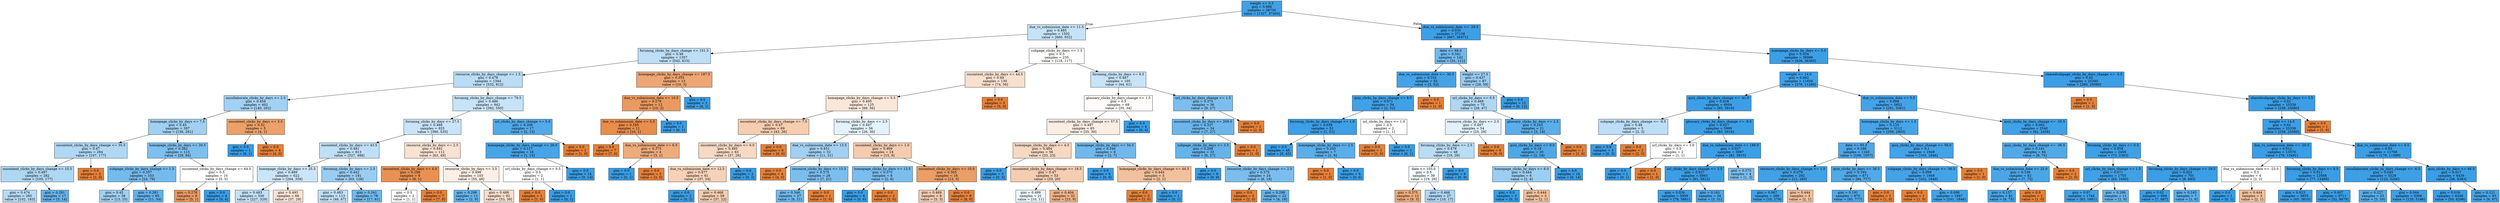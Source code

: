 digraph Tree {
node [shape=box, style="filled", color="black"] ;
0 [label="weight <= 0.5\ngini = 0.066\nsamples = 38730\nvalue = [1327, 37403]", fillcolor="#399de5f6"] ;
1 [label="due_vs_submission_date <= 11.5\ngini = 0.485\nsamples = 1592\nvalue = [660, 932]", fillcolor="#399de54a"] ;
0 -> 1 [labeldistance=2.5, labelangle=45, headlabel="True"] ;
2 [label="forumng_clicks_by_days_change <= 151.5\ngini = 0.48\nsamples = 1357\nvalue = [542, 815]", fillcolor="#399de555"] ;
1 -> 2 ;
3 [label="resource_clicks_by_days_change <= 1.5\ngini = 0.478\nsamples = 1344\nvalue = [532, 812]", fillcolor="#399de558"] ;
2 -> 3 ;
4 [label="oucollaborate_clicks_by_days <= 2.5\ngini = 0.454\nsamples = 402\nvalue = [140, 262]", fillcolor="#399de577"] ;
3 -> 4 ;
5 [label="homepage_clicks_by_days <= 7.5\ngini = 0.45\nsamples = 397\nvalue = [136, 261]", fillcolor="#399de57a"] ;
4 -> 5 ;
6 [label="oucontent_clicks_by_days_change <= 35.5\ngini = 0.47\nsamples = 284\nvalue = [107, 177]", fillcolor="#399de565"] ;
5 -> 6 ;
7 [label="oucontent_clicks_by_days_change <= 15.5\ngini = 0.467\nsamples = 282\nvalue = [105, 177]", fillcolor="#399de568"] ;
6 -> 7 ;
8 [label="gini = 0.474\nsamples = 265\nvalue = [102, 163]", fillcolor="#399de55f"] ;
7 -> 8 ;
9 [label="gini = 0.291\nsamples = 17\nvalue = [3, 14]", fillcolor="#399de5c8"] ;
7 -> 9 ;
10 [label="gini = 0.0\nsamples = 2\nvalue = [2, 0]", fillcolor="#e58139ff"] ;
6 -> 10 ;
11 [label="homepage_clicks_by_days <= 29.5\ngini = 0.382\nsamples = 113\nvalue = [29, 84]", fillcolor="#399de5a7"] ;
5 -> 11 ;
12 [label="subpage_clicks_by_days_change <= 1.5\ngini = 0.357\nsamples = 103\nvalue = [24, 79]", fillcolor="#399de5b2"] ;
11 -> 12 ;
13 [label="gini = 0.45\nsamples = 38\nvalue = [13, 25]", fillcolor="#399de57a"] ;
12 -> 13 ;
14 [label="gini = 0.281\nsamples = 65\nvalue = [11, 54]", fillcolor="#399de5cb"] ;
12 -> 14 ;
15 [label="oucontent_clicks_by_days_change <= 64.0\ngini = 0.5\nsamples = 10\nvalue = [5, 5]", fillcolor="#e5813900"] ;
11 -> 15 ;
16 [label="gini = 0.278\nsamples = 6\nvalue = [5, 1]", fillcolor="#e58139cc"] ;
15 -> 16 ;
17 [label="gini = 0.0\nsamples = 4\nvalue = [0, 4]", fillcolor="#399de5ff"] ;
15 -> 17 ;
18 [label="oucontent_clicks_by_days <= 3.5\ngini = 0.32\nsamples = 5\nvalue = [4, 1]", fillcolor="#e58139bf"] ;
4 -> 18 ;
19 [label="gini = 0.0\nsamples = 1\nvalue = [0, 1]", fillcolor="#399de5ff"] ;
18 -> 19 ;
20 [label="gini = 0.0\nsamples = 4\nvalue = [4, 0]", fillcolor="#e58139ff"] ;
18 -> 20 ;
21 [label="forumng_clicks_by_days_change <= 79.5\ngini = 0.486\nsamples = 942\nvalue = [392, 550]", fillcolor="#399de549"] ;
3 -> 21 ;
22 [label="forumng_clicks_by_days <= 27.5\ngini = 0.488\nsamples = 925\nvalue = [390, 535]", fillcolor="#399de545"] ;
21 -> 22 ;
23 [label="oucontent_clicks_by_days <= 43.5\ngini = 0.481\nsamples = 813\nvalue = [327, 486]", fillcolor="#399de553"] ;
22 -> 23 ;
24 [label="homepage_clicks_by_days <= 25.5\ngini = 0.489\nsamples = 622\nvalue = [264, 358]", fillcolor="#399de543"] ;
23 -> 24 ;
25 [label="gini = 0.483\nsamples = 556\nvalue = [227, 329]", fillcolor="#399de54f"] ;
24 -> 25 ;
26 [label="gini = 0.493\nsamples = 66\nvalue = [37, 29]", fillcolor="#e5813937"] ;
24 -> 26 ;
27 [label="forumng_clicks_by_days <= 2.5\ngini = 0.442\nsamples = 191\nvalue = [63, 128]", fillcolor="#399de581"] ;
23 -> 27 ;
28 [label="gini = 0.483\nsamples = 113\nvalue = [46, 67]", fillcolor="#399de550"] ;
27 -> 28 ;
29 [label="gini = 0.341\nsamples = 78\nvalue = [17, 61]", fillcolor="#399de5b8"] ;
27 -> 29 ;
30 [label="resource_clicks_by_days <= 2.5\ngini = 0.492\nsamples = 112\nvalue = [63, 49]", fillcolor="#e5813939"] ;
22 -> 30 ;
31 [label="oucontent_clicks_by_days <= 4.0\ngini = 0.198\nsamples = 9\nvalue = [8, 1]", fillcolor="#e58139df"] ;
30 -> 31 ;
32 [label="gini = 0.5\nsamples = 2\nvalue = [1, 1]", fillcolor="#e5813900"] ;
31 -> 32 ;
33 [label="gini = 0.0\nsamples = 7\nvalue = [7, 0]", fillcolor="#e58139ff"] ;
31 -> 33 ;
34 [label="resource_clicks_by_days <= 3.5\ngini = 0.498\nsamples = 103\nvalue = [55, 48]", fillcolor="#e5813920"] ;
30 -> 34 ;
35 [label="gini = 0.298\nsamples = 11\nvalue = [2, 9]", fillcolor="#399de5c6"] ;
34 -> 35 ;
36 [label="gini = 0.488\nsamples = 92\nvalue = [53, 39]", fillcolor="#e5813943"] ;
34 -> 36 ;
37 [label="url_clicks_by_days_change <= 5.0\ngini = 0.208\nsamples = 17\nvalue = [2, 15]", fillcolor="#399de5dd"] ;
21 -> 37 ;
38 [label="homepage_clicks_by_days_change <= 28.0\ngini = 0.117\nsamples = 16\nvalue = [1, 15]", fillcolor="#399de5ee"] ;
37 -> 38 ;
39 [label="url_clicks_by_days_change <= 0.5\ngini = 0.5\nsamples = 2\nvalue = [1, 1]", fillcolor="#e5813900"] ;
38 -> 39 ;
40 [label="gini = 0.0\nsamples = 1\nvalue = [1, 0]", fillcolor="#e58139ff"] ;
39 -> 40 ;
41 [label="gini = 0.0\nsamples = 1\nvalue = [0, 1]", fillcolor="#399de5ff"] ;
39 -> 41 ;
42 [label="gini = 0.0\nsamples = 14\nvalue = [0, 14]", fillcolor="#399de5ff"] ;
38 -> 42 ;
43 [label="gini = 0.0\nsamples = 1\nvalue = [1, 0]", fillcolor="#e58139ff"] ;
37 -> 43 ;
44 [label="homepage_clicks_by_days_change <= 197.5\ngini = 0.355\nsamples = 13\nvalue = [10, 3]", fillcolor="#e58139b3"] ;
2 -> 44 ;
45 [label="due_vs_submission_date <= 10.5\ngini = 0.278\nsamples = 12\nvalue = [10, 2]", fillcolor="#e58139cc"] ;
44 -> 45 ;
46 [label="due_vs_submission_date <= 5.5\ngini = 0.165\nsamples = 11\nvalue = [10, 1]", fillcolor="#e58139e6"] ;
45 -> 46 ;
47 [label="gini = 0.0\nsamples = 7\nvalue = [7, 0]", fillcolor="#e58139ff"] ;
46 -> 47 ;
48 [label="due_vs_submission_date <= 6.5\ngini = 0.375\nsamples = 4\nvalue = [3, 1]", fillcolor="#e58139aa"] ;
46 -> 48 ;
49 [label="gini = 0.0\nsamples = 1\nvalue = [0, 1]", fillcolor="#399de5ff"] ;
48 -> 49 ;
50 [label="gini = 0.0\nsamples = 3\nvalue = [3, 0]", fillcolor="#e58139ff"] ;
48 -> 50 ;
51 [label="gini = 0.0\nsamples = 1\nvalue = [0, 1]", fillcolor="#399de5ff"] ;
45 -> 51 ;
52 [label="gini = 0.0\nsamples = 1\nvalue = [0, 1]", fillcolor="#399de5ff"] ;
44 -> 52 ;
53 [label="subpage_clicks_by_days <= 1.5\ngini = 0.5\nsamples = 235\nvalue = [118, 117]", fillcolor="#e5813902"] ;
1 -> 53 ;
54 [label="oucontent_clicks_by_days <= 44.5\ngini = 0.49\nsamples = 130\nvalue = [74, 56]", fillcolor="#e581393e"] ;
53 -> 54 ;
55 [label="homepage_clicks_by_days_change <= 5.5\ngini = 0.495\nsamples = 125\nvalue = [69, 56]", fillcolor="#e5813930"] ;
54 -> 55 ;
56 [label="oucontent_clicks_by_days_change <= 7.5\ngini = 0.47\nsamples = 69\nvalue = [43, 26]", fillcolor="#e5813965"] ;
55 -> 56 ;
57 [label="oucontent_clicks_by_days <= 6.0\ngini = 0.485\nsamples = 63\nvalue = [37, 26]", fillcolor="#e581394c"] ;
56 -> 57 ;
58 [label="due_vs_submission_date <= 12.5\ngini = 0.477\nsamples = 61\nvalue = [37, 24]", fillcolor="#e581395a"] ;
57 -> 58 ;
59 [label="gini = 0.0\nsamples = 2\nvalue = [0, 2]", fillcolor="#399de5ff"] ;
58 -> 59 ;
60 [label="gini = 0.468\nsamples = 59\nvalue = [37, 22]", fillcolor="#e5813967"] ;
58 -> 60 ;
61 [label="gini = 0.0\nsamples = 2\nvalue = [0, 2]", fillcolor="#399de5ff"] ;
57 -> 61 ;
62 [label="gini = 0.0\nsamples = 6\nvalue = [6, 0]", fillcolor="#e58139ff"] ;
56 -> 62 ;
63 [label="forumng_clicks_by_days <= 2.5\ngini = 0.497\nsamples = 56\nvalue = [26, 30]", fillcolor="#399de522"] ;
55 -> 63 ;
64 [label="due_vs_submission_date <= 13.5\ngini = 0.451\nsamples = 32\nvalue = [11, 21]", fillcolor="#399de579"] ;
63 -> 64 ;
65 [label="gini = 0.0\nsamples = 4\nvalue = [4, 0]", fillcolor="#e58139ff"] ;
64 -> 65 ;
66 [label="resource_clicks_by_days <= 15.5\ngini = 0.375\nsamples = 28\nvalue = [7, 21]", fillcolor="#399de5aa"] ;
64 -> 66 ;
67 [label="gini = 0.346\nsamples = 27\nvalue = [6, 21]", fillcolor="#399de5b6"] ;
66 -> 67 ;
68 [label="gini = 0.0\nsamples = 1\nvalue = [1, 0]", fillcolor="#e58139ff"] ;
66 -> 68 ;
69 [label="oucontent_clicks_by_days <= 1.0\ngini = 0.469\nsamples = 24\nvalue = [15, 9]", fillcolor="#e5813966"] ;
63 -> 69 ;
70 [label="homepage_clicks_by_days <= 13.5\ngini = 0.375\nsamples = 8\nvalue = [2, 6]", fillcolor="#399de5aa"] ;
69 -> 70 ;
71 [label="gini = 0.0\nsamples = 6\nvalue = [0, 6]", fillcolor="#399de5ff"] ;
70 -> 71 ;
72 [label="gini = 0.0\nsamples = 2\nvalue = [2, 0]", fillcolor="#e58139ff"] ;
70 -> 72 ;
73 [label="oucontent_clicks_by_days <= 10.0\ngini = 0.305\nsamples = 16\nvalue = [13, 3]", fillcolor="#e58139c4"] ;
69 -> 73 ;
74 [label="gini = 0.469\nsamples = 8\nvalue = [5, 3]", fillcolor="#e5813966"] ;
73 -> 74 ;
75 [label="gini = 0.0\nsamples = 8\nvalue = [8, 0]", fillcolor="#e58139ff"] ;
73 -> 75 ;
76 [label="gini = 0.0\nsamples = 5\nvalue = [5, 0]", fillcolor="#e58139ff"] ;
54 -> 76 ;
77 [label="forumng_clicks_by_days <= 9.5\ngini = 0.487\nsamples = 105\nvalue = [44, 61]", fillcolor="#399de547"] ;
53 -> 77 ;
78 [label="glossary_clicks_by_days_change <= 1.5\ngini = 0.5\nsamples = 69\nvalue = [35, 34]", fillcolor="#e5813907"] ;
77 -> 78 ;
79 [label="oucontent_clicks_by_days_change <= 57.5\ngini = 0.497\nsamples = 65\nvalue = [35, 30]", fillcolor="#e5813924"] ;
78 -> 79 ;
80 [label="homepage_clicks_by_days <= 4.5\ngini = 0.484\nsamples = 56\nvalue = [33, 23]", fillcolor="#e581394d"] ;
79 -> 80 ;
81 [label="gini = 0.0\nsamples = 3\nvalue = [0, 3]", fillcolor="#399de5ff"] ;
80 -> 81 ;
82 [label="oucontent_clicks_by_days_change <= 18.5\ngini = 0.47\nsamples = 53\nvalue = [33, 20]", fillcolor="#e5813964"] ;
80 -> 82 ;
83 [label="gini = 0.499\nsamples = 21\nvalue = [10, 11]", fillcolor="#399de517"] ;
82 -> 83 ;
84 [label="gini = 0.404\nsamples = 32\nvalue = [23, 9]", fillcolor="#e581399b"] ;
82 -> 84 ;
85 [label="homepage_clicks_by_days <= 34.5\ngini = 0.346\nsamples = 9\nvalue = [2, 7]", fillcolor="#399de5b6"] ;
79 -> 85 ;
86 [label="gini = 0.0\nsamples = 6\nvalue = [0, 6]", fillcolor="#399de5ff"] ;
85 -> 86 ;
87 [label="homepage_clicks_by_days_change <= 44.5\ngini = 0.444\nsamples = 3\nvalue = [2, 1]", fillcolor="#e581397f"] ;
85 -> 87 ;
88 [label="gini = 0.0\nsamples = 2\nvalue = [2, 0]", fillcolor="#e58139ff"] ;
87 -> 88 ;
89 [label="gini = 0.0\nsamples = 1\nvalue = [0, 1]", fillcolor="#399de5ff"] ;
87 -> 89 ;
90 [label="gini = 0.0\nsamples = 4\nvalue = [0, 4]", fillcolor="#399de5ff"] ;
78 -> 90 ;
91 [label="url_clicks_by_days_change <= 1.5\ngini = 0.375\nsamples = 36\nvalue = [9, 27]", fillcolor="#399de5aa"] ;
77 -> 91 ;
92 [label="oucontent_clicks_by_days <= 209.0\ngini = 0.327\nsamples = 34\nvalue = [7, 27]", fillcolor="#399de5bd"] ;
91 -> 92 ;
93 [label="subpage_clicks_by_days <= 3.5\ngini = 0.298\nsamples = 33\nvalue = [6, 27]", fillcolor="#399de5c6"] ;
92 -> 93 ;
94 [label="gini = 0.0\nsamples = 9\nvalue = [0, 9]", fillcolor="#399de5ff"] ;
93 -> 94 ;
95 [label="resource_clicks_by_days_change <= 2.5\ngini = 0.375\nsamples = 24\nvalue = [6, 18]", fillcolor="#399de5aa"] ;
93 -> 95 ;
96 [label="gini = 0.0\nsamples = 2\nvalue = [2, 0]", fillcolor="#e58139ff"] ;
95 -> 96 ;
97 [label="gini = 0.298\nsamples = 22\nvalue = [4, 18]", fillcolor="#399de5c6"] ;
95 -> 97 ;
98 [label="gini = 0.0\nsamples = 1\nvalue = [1, 0]", fillcolor="#e58139ff"] ;
92 -> 98 ;
99 [label="gini = 0.0\nsamples = 2\nvalue = [2, 0]", fillcolor="#e58139ff"] ;
91 -> 99 ;
100 [label="due_vs_submission_date <= -29.5\ngini = 0.035\nsamples = 37138\nvalue = [667, 36471]", fillcolor="#399de5fa"] ;
0 -> 100 [labeldistance=2.5, labelangle=-45, headlabel="False"] ;
101 [label="date <= 68.0\ngini = 0.341\nsamples = 142\nvalue = [31, 111]", fillcolor="#399de5b8"] ;
100 -> 101 ;
102 [label="due_vs_submission_date <= -30.5\ngini = 0.103\nsamples = 55\nvalue = [3, 52]", fillcolor="#399de5f0"] ;
101 -> 102 ;
103 [label="quiz_clicks_by_days_change <= 8.5\ngini = 0.071\nsamples = 54\nvalue = [2, 52]", fillcolor="#399de5f5"] ;
102 -> 103 ;
104 [label="forumng_clicks_by_days_change <= 1.0\ngini = 0.038\nsamples = 52\nvalue = [1, 51]", fillcolor="#399de5fa"] ;
103 -> 104 ;
105 [label="gini = 0.0\nsamples = 45\nvalue = [0, 45]", fillcolor="#399de5ff"] ;
104 -> 105 ;
106 [label="homepage_clicks_by_days <= 2.5\ngini = 0.245\nsamples = 7\nvalue = [1, 6]", fillcolor="#399de5d4"] ;
104 -> 106 ;
107 [label="gini = 0.0\nsamples = 1\nvalue = [1, 0]", fillcolor="#e58139ff"] ;
106 -> 107 ;
108 [label="gini = 0.0\nsamples = 6\nvalue = [0, 6]", fillcolor="#399de5ff"] ;
106 -> 108 ;
109 [label="url_clicks_by_days <= 1.0\ngini = 0.5\nsamples = 2\nvalue = [1, 1]", fillcolor="#e5813900"] ;
103 -> 109 ;
110 [label="gini = 0.0\nsamples = 1\nvalue = [1, 0]", fillcolor="#e58139ff"] ;
109 -> 110 ;
111 [label="gini = 0.0\nsamples = 1\nvalue = [0, 1]", fillcolor="#399de5ff"] ;
109 -> 111 ;
112 [label="gini = 0.0\nsamples = 1\nvalue = [1, 0]", fillcolor="#e58139ff"] ;
102 -> 112 ;
113 [label="weight <= 27.5\ngini = 0.437\nsamples = 87\nvalue = [28, 59]", fillcolor="#399de586"] ;
101 -> 113 ;
114 [label="url_clicks_by_days <= 0.5\ngini = 0.468\nsamples = 75\nvalue = [28, 47]", fillcolor="#399de567"] ;
113 -> 114 ;
115 [label="resource_clicks_by_days <= 2.5\ngini = 0.497\nsamples = 54\nvalue = [25, 29]", fillcolor="#399de523"] ;
114 -> 115 ;
116 [label="forumng_clicks_by_days <= 2.5\ngini = 0.478\nsamples = 48\nvalue = [19, 29]", fillcolor="#399de558"] ;
115 -> 116 ;
117 [label="date <= 103.0\ngini = 0.5\nsamples = 39\nvalue = [19, 20]", fillcolor="#399de50d"] ;
116 -> 117 ;
118 [label="gini = 0.375\nsamples = 12\nvalue = [9, 3]", fillcolor="#e58139aa"] ;
117 -> 118 ;
119 [label="gini = 0.466\nsamples = 27\nvalue = [10, 17]", fillcolor="#399de569"] ;
117 -> 119 ;
120 [label="gini = 0.0\nsamples = 9\nvalue = [0, 9]", fillcolor="#399de5ff"] ;
116 -> 120 ;
121 [label="gini = 0.0\nsamples = 6\nvalue = [6, 0]", fillcolor="#e58139ff"] ;
115 -> 121 ;
122 [label="glossary_clicks_by_days <= 2.5\ngini = 0.245\nsamples = 21\nvalue = [3, 18]", fillcolor="#399de5d4"] ;
114 -> 122 ;
123 [label="quiz_clicks_by_days <= 9.0\ngini = 0.18\nsamples = 20\nvalue = [2, 18]", fillcolor="#399de5e3"] ;
122 -> 123 ;
124 [label="homepage_clicks_by_days <= 6.0\ngini = 0.444\nsamples = 6\nvalue = [2, 4]", fillcolor="#399de57f"] ;
123 -> 124 ;
125 [label="gini = 0.0\nsamples = 3\nvalue = [0, 3]", fillcolor="#399de5ff"] ;
124 -> 125 ;
126 [label="gini = 0.444\nsamples = 3\nvalue = [2, 1]", fillcolor="#e581397f"] ;
124 -> 126 ;
127 [label="gini = 0.0\nsamples = 14\nvalue = [0, 14]", fillcolor="#399de5ff"] ;
123 -> 127 ;
128 [label="gini = 0.0\nsamples = 1\nvalue = [1, 0]", fillcolor="#e58139ff"] ;
122 -> 128 ;
129 [label="gini = 0.0\nsamples = 12\nvalue = [0, 12]", fillcolor="#399de5ff"] ;
113 -> 129 ;
130 [label="homepage_clicks_by_days <= 5.5\ngini = 0.034\nsamples = 36996\nvalue = [636, 36360]", fillcolor="#399de5fb"] ;
100 -> 130 ;
131 [label="weight <= 14.0\ngini = 0.062\nsamples = 11656\nvalue = [376, 11280]", fillcolor="#399de5f6"] ;
130 -> 131 ;
132 [label="quiz_clicks_by_days_change <= -41.0\ngini = 0.028\nsamples = 6004\nvalue = [85, 5919]", fillcolor="#399de5fb"] ;
131 -> 132 ;
133 [label="subpage_clicks_by_days_change <= -0.5\ngini = 0.48\nsamples = 5\nvalue = [2, 3]", fillcolor="#399de555"] ;
132 -> 133 ;
134 [label="gini = 0.0\nsamples = 3\nvalue = [0, 3]", fillcolor="#399de5ff"] ;
133 -> 134 ;
135 [label="gini = 0.0\nsamples = 2\nvalue = [2, 0]", fillcolor="#e58139ff"] ;
133 -> 135 ;
136 [label="glossary_clicks_by_days_change <= -9.0\ngini = 0.027\nsamples = 5999\nvalue = [83, 5916]", fillcolor="#399de5fb"] ;
132 -> 136 ;
137 [label="url_clicks_by_days <= 1.0\ngini = 0.5\nsamples = 2\nvalue = [1, 1]", fillcolor="#e5813900"] ;
136 -> 137 ;
138 [label="gini = 0.0\nsamples = 1\nvalue = [0, 1]", fillcolor="#399de5ff"] ;
137 -> 138 ;
139 [label="gini = 0.0\nsamples = 1\nvalue = [1, 0]", fillcolor="#e58139ff"] ;
137 -> 139 ;
140 [label="due_vs_submission_date <= 188.0\ngini = 0.027\nsamples = 5997\nvalue = [82, 5915]", fillcolor="#399de5fb"] ;
136 -> 140 ;
141 [label="url_clicks_by_days_change <= 3.5\ngini = 0.027\nsamples = 5993\nvalue = [81, 5912]", fillcolor="#399de5fc"] ;
140 -> 141 ;
142 [label="gini = 0.026\nsamples = 5959\nvalue = [78, 5881]", fillcolor="#399de5fc"] ;
141 -> 142 ;
143 [label="gini = 0.161\nsamples = 34\nvalue = [3, 31]", fillcolor="#399de5e6"] ;
141 -> 143 ;
144 [label="gini = 0.375\nsamples = 4\nvalue = [1, 3]", fillcolor="#399de5aa"] ;
140 -> 144 ;
145 [label="due_vs_submission_date <= 0.5\ngini = 0.098\nsamples = 5652\nvalue = [291, 5361]", fillcolor="#399de5f1"] ;
131 -> 145 ;
146 [label="homepage_clicks_by_days <= 1.5\ngini = 0.125\nsamples = 3112\nvalue = [209, 2903]", fillcolor="#399de5ed"] ;
145 -> 146 ;
147 [label="date <= 85.5\ngini = 0.166\nsamples = 1163\nvalue = [106, 1057]", fillcolor="#399de5e5"] ;
146 -> 147 ;
148 [label="resource_clicks_by_days_change <= 1.5\ngini = 0.079\nsamples = 292\nvalue = [12, 280]", fillcolor="#399de5f4"] ;
147 -> 148 ;
149 [label="gini = 0.067\nsamples = 289\nvalue = [10, 279]", fillcolor="#399de5f6"] ;
148 -> 149 ;
150 [label="gini = 0.444\nsamples = 3\nvalue = [2, 1]", fillcolor="#e581397f"] ;
148 -> 150 ;
151 [label="quiz_clicks_by_days <= 38.5\ngini = 0.193\nsamples = 871\nvalue = [94, 777]", fillcolor="#399de5e0"] ;
147 -> 151 ;
152 [label="gini = 0.191\nsamples = 870\nvalue = [93, 777]", fillcolor="#399de5e0"] ;
151 -> 152 ;
153 [label="gini = 0.0\nsamples = 1\nvalue = [1, 0]", fillcolor="#e58139ff"] ;
151 -> 153 ;
154 [label="quiz_clicks_by_days_change <= 56.0\ngini = 0.1\nsamples = 1949\nvalue = [103, 1846]", fillcolor="#399de5f1"] ;
146 -> 154 ;
155 [label="subpage_clicks_by_days_change <= -36.5\ngini = 0.099\nsamples = 1948\nvalue = [102, 1846]", fillcolor="#399de5f1"] ;
154 -> 155 ;
156 [label="gini = 0.0\nsamples = 1\nvalue = [1, 0]", fillcolor="#e58139ff"] ;
155 -> 156 ;
157 [label="gini = 0.098\nsamples = 1947\nvalue = [101, 1846]", fillcolor="#399de5f1"] ;
155 -> 157 ;
158 [label="gini = 0.0\nsamples = 1\nvalue = [1, 0]", fillcolor="#e58139ff"] ;
154 -> 158 ;
159 [label="quiz_clicks_by_days_change <= -35.5\ngini = 0.062\nsamples = 2540\nvalue = [82, 2458]", fillcolor="#399de5f6"] ;
145 -> 159 ;
160 [label="quiz_clicks_by_days_change <= -36.5\ngini = 0.191\nsamples = 84\nvalue = [9, 75]", fillcolor="#399de5e0"] ;
159 -> 160 ;
161 [label="due_vs_submission_date <= 25.0\ngini = 0.156\nsamples = 82\nvalue = [7, 75]", fillcolor="#399de5e7"] ;
160 -> 161 ;
162 [label="gini = 0.137\nsamples = 81\nvalue = [6, 75]", fillcolor="#399de5eb"] ;
161 -> 162 ;
163 [label="gini = 0.0\nsamples = 1\nvalue = [1, 0]", fillcolor="#e58139ff"] ;
161 -> 163 ;
164 [label="gini = 0.0\nsamples = 2\nvalue = [2, 0]", fillcolor="#e58139ff"] ;
160 -> 164 ;
165 [label="forumng_clicks_by_days <= 0.5\ngini = 0.058\nsamples = 2456\nvalue = [73, 2383]", fillcolor="#399de5f7"] ;
159 -> 165 ;
166 [label="url_clicks_by_days_change <= 1.5\ngini = 0.071\nsamples = 1755\nvalue = [65, 1690]", fillcolor="#399de5f5"] ;
165 -> 166 ;
167 [label="gini = 0.07\nsamples = 1744\nvalue = [63, 1681]", fillcolor="#399de5f5"] ;
166 -> 167 ;
168 [label="gini = 0.298\nsamples = 11\nvalue = [2, 9]", fillcolor="#399de5c6"] ;
166 -> 168 ;
169 [label="forumng_clicks_by_days_change <= 19.5\ngini = 0.023\nsamples = 701\nvalue = [8, 693]", fillcolor="#399de5fc"] ;
165 -> 169 ;
170 [label="gini = 0.02\nsamples = 694\nvalue = [7, 687]", fillcolor="#399de5fc"] ;
169 -> 170 ;
171 [label="gini = 0.245\nsamples = 7\nvalue = [1, 6]", fillcolor="#399de5d4"] ;
169 -> 171 ;
172 [label="sharedsubpage_clicks_by_days_change <= -3.5\ngini = 0.02\nsamples = 25340\nvalue = [260, 25080]", fillcolor="#399de5fc"] ;
130 -> 172 ;
173 [label="gini = 0.0\nsamples = 1\nvalue = [1, 0]", fillcolor="#e58139ff"] ;
172 -> 173 ;
174 [label="sharedsubpage_clicks_by_days <= 3.5\ngini = 0.02\nsamples = 25339\nvalue = [259, 25080]", fillcolor="#399de5fc"] ;
172 -> 174 ;
175 [label="weight <= 14.0\ngini = 0.02\nsamples = 25338\nvalue = [258, 25080]", fillcolor="#399de5fc"] ;
174 -> 175 ;
176 [label="due_vs_submission_date <= -20.5\ngini = 0.012\nsamples = 13570\nvalue = [79, 13491]", fillcolor="#399de5fe"] ;
175 -> 176 ;
177 [label="due_vs_submission_date <= -23.0\ngini = 0.5\nsamples = 4\nvalue = [2, 2]", fillcolor="#e5813900"] ;
176 -> 177 ;
178 [label="gini = 0.0\nsamples = 1\nvalue = [0, 1]", fillcolor="#399de5ff"] ;
177 -> 178 ;
179 [label="gini = 0.444\nsamples = 3\nvalue = [2, 1]", fillcolor="#e581397f"] ;
177 -> 179 ;
180 [label="forumng_clicks_by_days <= 6.5\ngini = 0.011\nsamples = 13566\nvalue = [77, 13489]", fillcolor="#399de5fe"] ;
176 -> 180 ;
181 [label="gini = 0.023\nsamples = 3855\nvalue = [45, 3810]", fillcolor="#399de5fc"] ;
180 -> 181 ;
182 [label="gini = 0.007\nsamples = 9711\nvalue = [32, 9679]", fillcolor="#399de5fe"] ;
180 -> 182 ;
183 [label="due_vs_submission_date <= 0.5\ngini = 0.03\nsamples = 11768\nvalue = [179, 11589]", fillcolor="#399de5fb"] ;
175 -> 183 ;
184 [label="oucollaborate_clicks_by_days_change <= -6.5\ngini = 0.045\nsamples = 5329\nvalue = [123, 5206]", fillcolor="#399de5f9"] ;
183 -> 184 ;
185 [label="gini = 0.227\nsamples = 23\nvalue = [3, 20]", fillcolor="#399de5d9"] ;
184 -> 185 ;
186 [label="gini = 0.044\nsamples = 5306\nvalue = [120, 5186]", fillcolor="#399de5f9"] ;
184 -> 186 ;
187 [label="quiz_clicks_by_days <= 46.5\ngini = 0.017\nsamples = 6439\nvalue = [56, 6383]", fillcolor="#399de5fd"] ;
183 -> 187 ;
188 [label="gini = 0.016\nsamples = 6346\nvalue = [50, 6296]", fillcolor="#399de5fd"] ;
187 -> 188 ;
189 [label="gini = 0.121\nsamples = 93\nvalue = [6, 87]", fillcolor="#399de5ed"] ;
187 -> 189 ;
190 [label="gini = 0.0\nsamples = 1\nvalue = [1, 0]", fillcolor="#e58139ff"] ;
174 -> 190 ;
}
